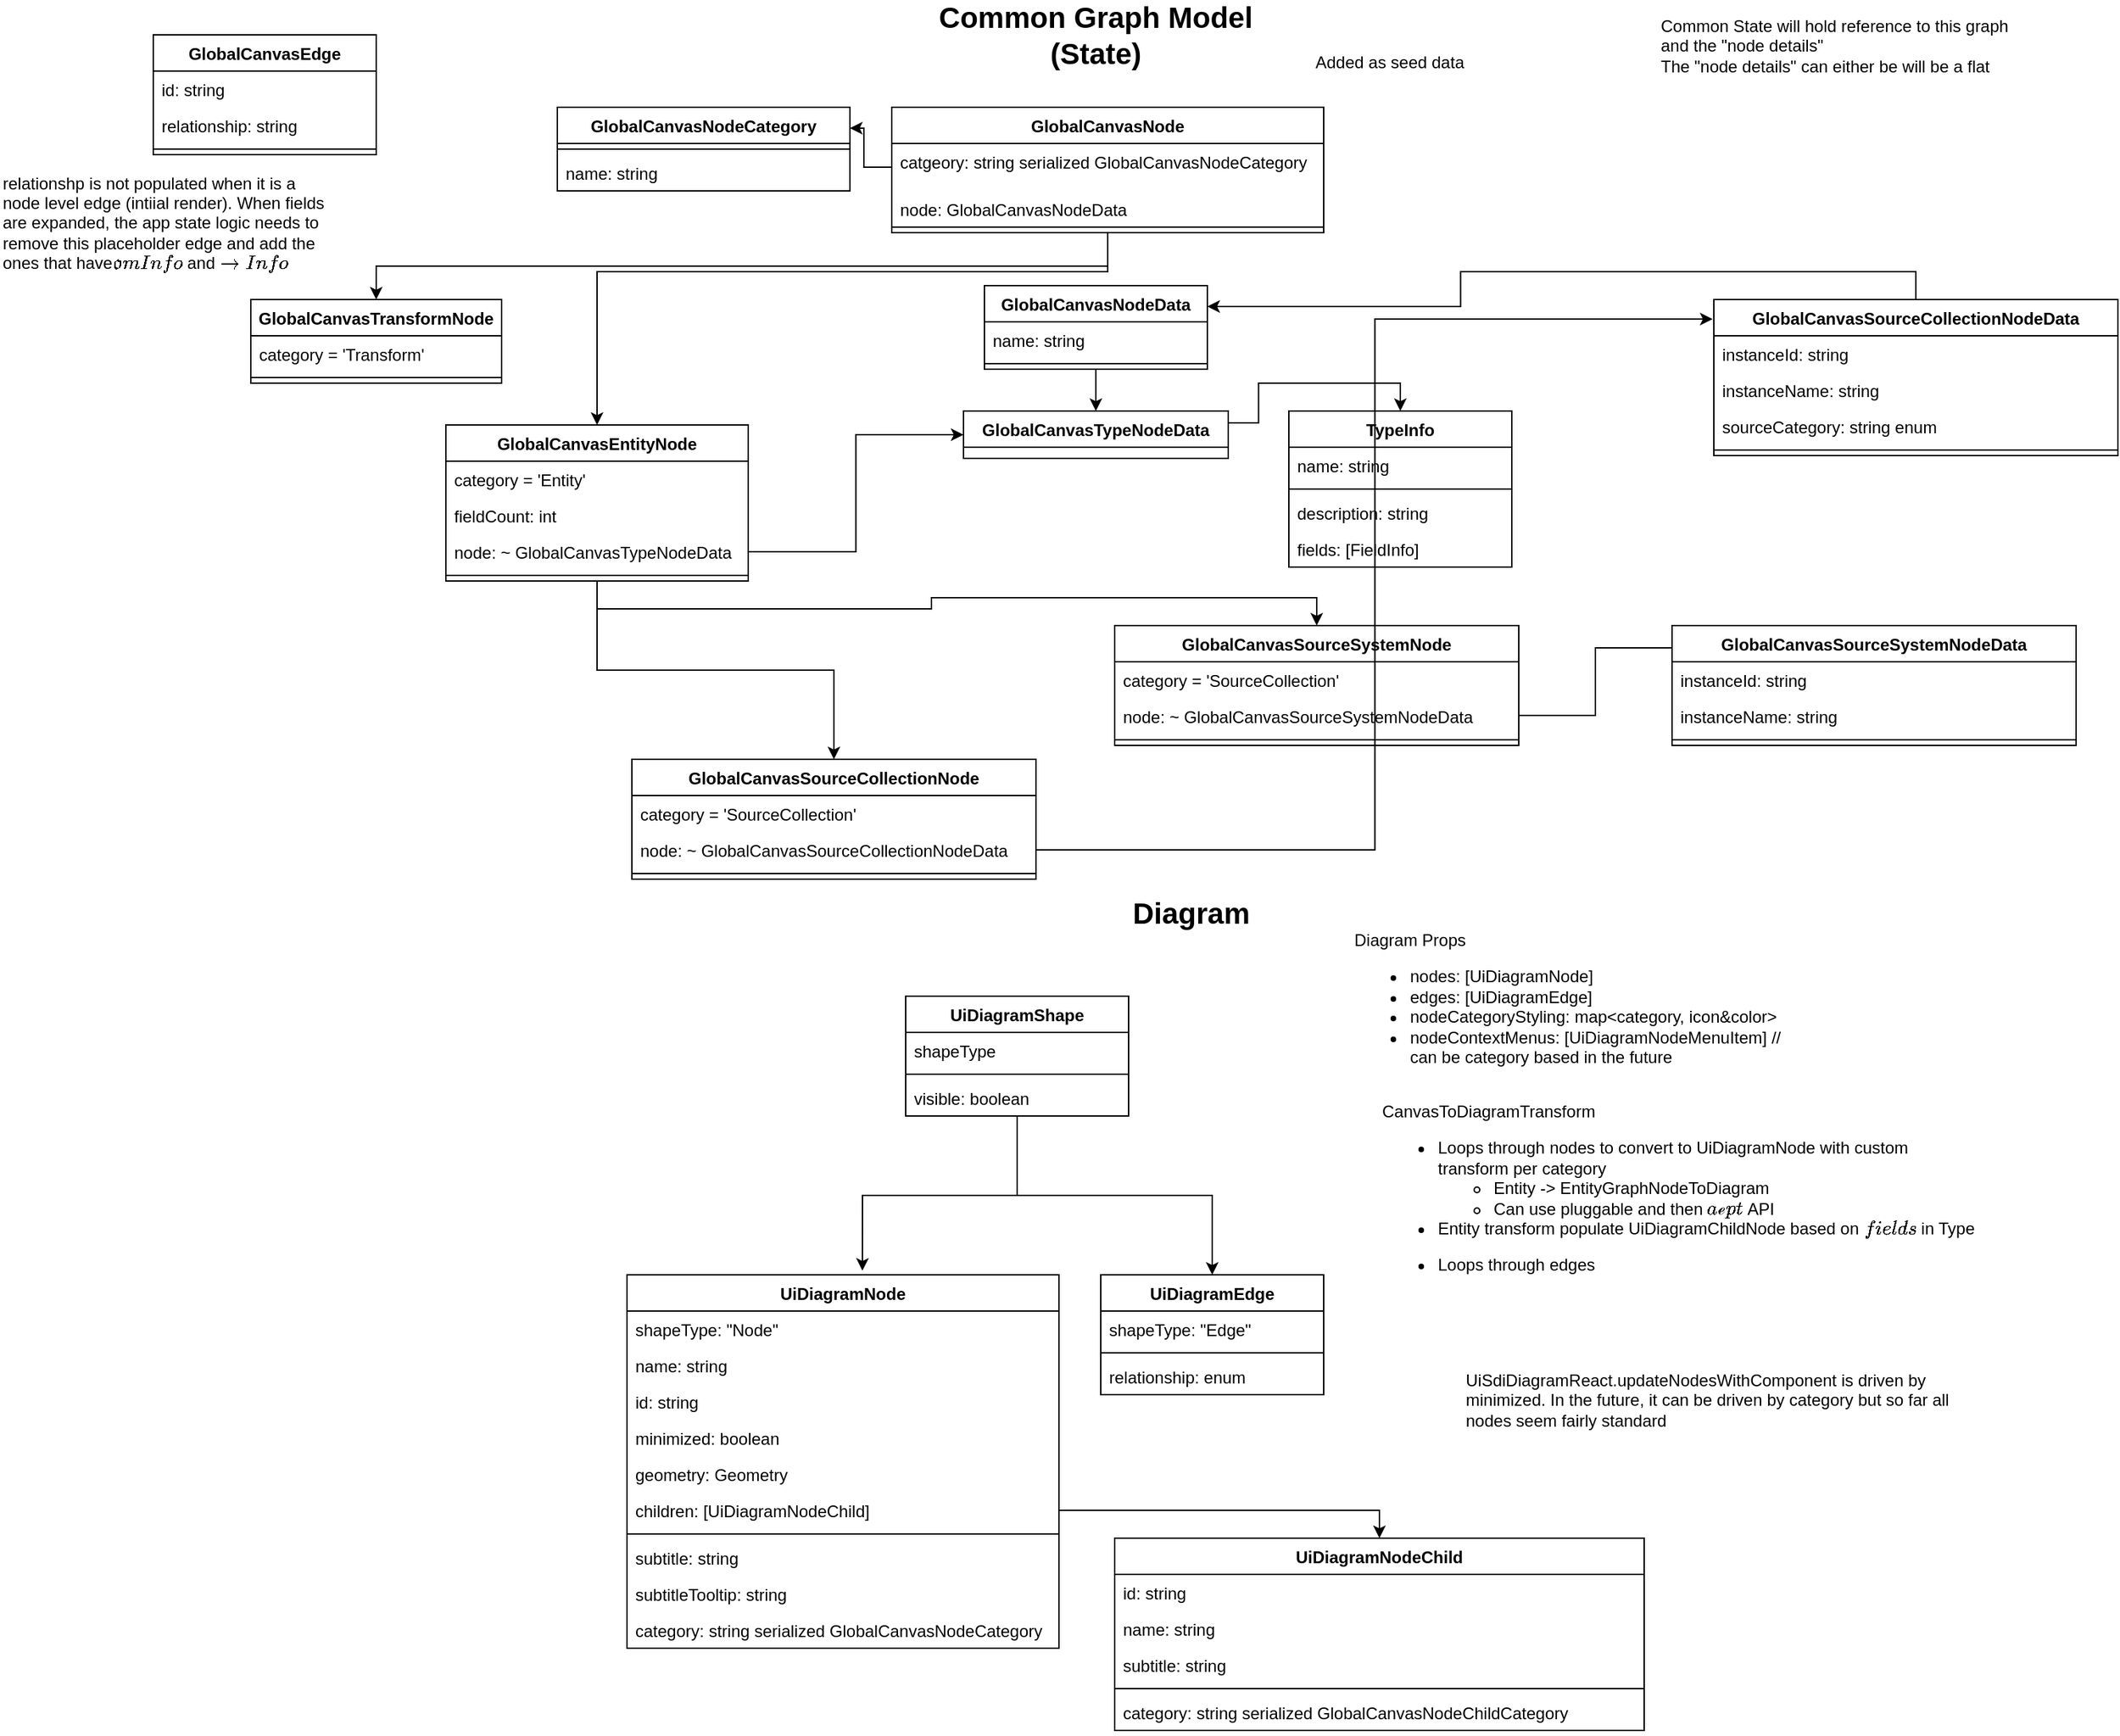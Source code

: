 <mxfile version="14.4.2" type="github">
  <diagram id="eLuVJv_EfQPYATGsu1Y8" name="Page-1">
    <mxGraphModel dx="2036" dy="750" grid="1" gridSize="10" guides="1" tooltips="1" connect="1" arrows="1" fold="1" page="1" pageScale="1" pageWidth="850" pageHeight="1100" math="0" shadow="0">
      <root>
        <mxCell id="0" />
        <mxCell id="1" parent="0" />
        <mxCell id="9seu_ElrW7bkLvOsGuvo-1" value="GlobalCanvasNodeCategory&#xa;" style="swimlane;fontStyle=1;align=center;verticalAlign=top;childLayout=stackLayout;horizontal=1;startSize=26;horizontalStack=0;resizeParent=1;resizeParentMax=0;resizeLast=0;collapsible=1;marginBottom=0;" vertex="1" parent="1">
          <mxGeometry x="-40" y="112" width="210" height="60" as="geometry" />
        </mxCell>
        <mxCell id="9seu_ElrW7bkLvOsGuvo-3" value="" style="line;strokeWidth=1;fillColor=none;align=left;verticalAlign=middle;spacingTop=-1;spacingLeft=3;spacingRight=3;rotatable=0;labelPosition=right;points=[];portConstraint=eastwest;" vertex="1" parent="9seu_ElrW7bkLvOsGuvo-1">
          <mxGeometry y="26" width="210" height="8" as="geometry" />
        </mxCell>
        <mxCell id="9seu_ElrW7bkLvOsGuvo-2" value="name: string" style="text;strokeColor=none;fillColor=none;align=left;verticalAlign=top;spacingLeft=4;spacingRight=4;overflow=hidden;rotatable=0;points=[[0,0.5],[1,0.5]];portConstraint=eastwest;" vertex="1" parent="9seu_ElrW7bkLvOsGuvo-1">
          <mxGeometry y="34" width="210" height="26" as="geometry" />
        </mxCell>
        <mxCell id="9seu_ElrW7bkLvOsGuvo-189" style="edgeStyle=orthogonalEdgeStyle;rounded=0;orthogonalLoop=1;jettySize=auto;html=1;exitX=0.5;exitY=1;exitDx=0;exitDy=0;entryX=0.5;entryY=0;entryDx=0;entryDy=0;fontSize=12;" edge="1" parent="1" source="9seu_ElrW7bkLvOsGuvo-7" target="9seu_ElrW7bkLvOsGuvo-43">
          <mxGeometry relative="1" as="geometry">
            <Array as="points">
              <mxPoint x="355" y="230" />
              <mxPoint x="-11" y="230" />
            </Array>
          </mxGeometry>
        </mxCell>
        <mxCell id="9seu_ElrW7bkLvOsGuvo-191" style="edgeStyle=orthogonalEdgeStyle;rounded=0;orthogonalLoop=1;jettySize=auto;html=1;exitX=0.5;exitY=1;exitDx=0;exitDy=0;entryX=0.5;entryY=0;entryDx=0;entryDy=0;fontSize=12;" edge="1" parent="1" source="9seu_ElrW7bkLvOsGuvo-7" target="9seu_ElrW7bkLvOsGuvo-56">
          <mxGeometry relative="1" as="geometry" />
        </mxCell>
        <mxCell id="9seu_ElrW7bkLvOsGuvo-7" value="GlobalCanvasNode&#xa;" style="swimlane;fontStyle=1;align=center;verticalAlign=top;childLayout=stackLayout;horizontal=1;startSize=26;horizontalStack=0;resizeParent=1;resizeParentMax=0;resizeLast=0;collapsible=1;marginBottom=0;" vertex="1" parent="1">
          <mxGeometry x="200" y="112" width="310" height="90" as="geometry" />
        </mxCell>
        <mxCell id="9seu_ElrW7bkLvOsGuvo-10" value="catgeory: string serialized GlobalCanvasNodeCategory" style="text;strokeColor=none;fillColor=none;align=left;verticalAlign=top;spacingLeft=4;spacingRight=4;overflow=hidden;rotatable=0;points=[[0,0.5],[1,0.5]];portConstraint=eastwest;" vertex="1" parent="9seu_ElrW7bkLvOsGuvo-7">
          <mxGeometry y="26" width="310" height="34" as="geometry" />
        </mxCell>
        <mxCell id="9seu_ElrW7bkLvOsGuvo-8" value="node: GlobalCanvasNodeData" style="text;strokeColor=none;fillColor=none;align=left;verticalAlign=top;spacingLeft=4;spacingRight=4;overflow=hidden;rotatable=0;points=[[0,0.5],[1,0.5]];portConstraint=eastwest;" vertex="1" parent="9seu_ElrW7bkLvOsGuvo-7">
          <mxGeometry y="60" width="310" height="22" as="geometry" />
        </mxCell>
        <mxCell id="9seu_ElrW7bkLvOsGuvo-9" value="" style="line;strokeWidth=1;fillColor=none;align=left;verticalAlign=middle;spacingTop=-1;spacingLeft=3;spacingRight=3;rotatable=0;labelPosition=right;points=[];portConstraint=eastwest;" vertex="1" parent="9seu_ElrW7bkLvOsGuvo-7">
          <mxGeometry y="82" width="310" height="8" as="geometry" />
        </mxCell>
        <mxCell id="9seu_ElrW7bkLvOsGuvo-17" value="TypeInfo" style="swimlane;fontStyle=1;align=center;verticalAlign=top;childLayout=stackLayout;horizontal=1;startSize=26;horizontalStack=0;resizeParent=1;resizeParentMax=0;resizeLast=0;collapsible=1;marginBottom=0;" vertex="1" parent="1">
          <mxGeometry x="485" y="330" width="160" height="112" as="geometry" />
        </mxCell>
        <mxCell id="9seu_ElrW7bkLvOsGuvo-18" value="name: string" style="text;strokeColor=none;fillColor=none;align=left;verticalAlign=top;spacingLeft=4;spacingRight=4;overflow=hidden;rotatable=0;points=[[0,0.5],[1,0.5]];portConstraint=eastwest;" vertex="1" parent="9seu_ElrW7bkLvOsGuvo-17">
          <mxGeometry y="26" width="160" height="26" as="geometry" />
        </mxCell>
        <mxCell id="9seu_ElrW7bkLvOsGuvo-19" value="" style="line;strokeWidth=1;fillColor=none;align=left;verticalAlign=middle;spacingTop=-1;spacingLeft=3;spacingRight=3;rotatable=0;labelPosition=right;points=[];portConstraint=eastwest;" vertex="1" parent="9seu_ElrW7bkLvOsGuvo-17">
          <mxGeometry y="52" width="160" height="8" as="geometry" />
        </mxCell>
        <mxCell id="9seu_ElrW7bkLvOsGuvo-20" value="description: string" style="text;strokeColor=none;fillColor=none;align=left;verticalAlign=top;spacingLeft=4;spacingRight=4;overflow=hidden;rotatable=0;points=[[0,0.5],[1,0.5]];portConstraint=eastwest;" vertex="1" parent="9seu_ElrW7bkLvOsGuvo-17">
          <mxGeometry y="60" width="160" height="26" as="geometry" />
        </mxCell>
        <mxCell id="9seu_ElrW7bkLvOsGuvo-142" value="fields: [FieldInfo]" style="text;strokeColor=none;fillColor=none;align=left;verticalAlign=top;spacingLeft=4;spacingRight=4;overflow=hidden;rotatable=0;points=[[0,0.5],[1,0.5]];portConstraint=eastwest;fontSize=12;" vertex="1" parent="9seu_ElrW7bkLvOsGuvo-17">
          <mxGeometry y="86" width="160" height="26" as="geometry" />
        </mxCell>
        <mxCell id="9seu_ElrW7bkLvOsGuvo-60" style="edgeStyle=orthogonalEdgeStyle;rounded=0;orthogonalLoop=1;jettySize=auto;html=1;exitX=0.5;exitY=1;exitDx=0;exitDy=0;entryX=0.5;entryY=0;entryDx=0;entryDy=0;" edge="1" parent="1" source="9seu_ElrW7bkLvOsGuvo-43" target="9seu_ElrW7bkLvOsGuvo-50">
          <mxGeometry relative="1" as="geometry" />
        </mxCell>
        <mxCell id="9seu_ElrW7bkLvOsGuvo-82" style="edgeStyle=orthogonalEdgeStyle;rounded=0;orthogonalLoop=1;jettySize=auto;html=1;exitX=0.5;exitY=1;exitDx=0;exitDy=0;" edge="1" parent="1" source="9seu_ElrW7bkLvOsGuvo-43" target="9seu_ElrW7bkLvOsGuvo-76">
          <mxGeometry relative="1" as="geometry" />
        </mxCell>
        <mxCell id="9seu_ElrW7bkLvOsGuvo-43" value="GlobalCanvasEntityNode" style="swimlane;fontStyle=1;align=center;verticalAlign=top;childLayout=stackLayout;horizontal=1;startSize=26;horizontalStack=0;resizeParent=1;resizeParentMax=0;resizeLast=0;collapsible=1;marginBottom=0;" vertex="1" parent="1">
          <mxGeometry x="-120" y="340" width="217" height="112" as="geometry" />
        </mxCell>
        <mxCell id="9seu_ElrW7bkLvOsGuvo-44" value="category = &#39;Entity&#39;" style="text;strokeColor=none;fillColor=none;align=left;verticalAlign=top;spacingLeft=4;spacingRight=4;overflow=hidden;rotatable=0;points=[[0,0.5],[1,0.5]];portConstraint=eastwest;" vertex="1" parent="9seu_ElrW7bkLvOsGuvo-43">
          <mxGeometry y="26" width="217" height="26" as="geometry" />
        </mxCell>
        <mxCell id="9seu_ElrW7bkLvOsGuvo-174" value="fieldCount: int" style="text;strokeColor=none;fillColor=none;align=left;verticalAlign=top;spacingLeft=4;spacingRight=4;overflow=hidden;rotatable=0;points=[[0,0.5],[1,0.5]];portConstraint=eastwest;fontSize=12;" vertex="1" parent="9seu_ElrW7bkLvOsGuvo-43">
          <mxGeometry y="52" width="217" height="26" as="geometry" />
        </mxCell>
        <mxCell id="9seu_ElrW7bkLvOsGuvo-169" value="node: ~ GlobalCanvasTypeNodeData" style="text;strokeColor=none;fillColor=none;align=left;verticalAlign=top;spacingLeft=4;spacingRight=4;overflow=hidden;rotatable=0;points=[[0,0.5],[1,0.5]];portConstraint=eastwest;fontSize=12;" vertex="1" parent="9seu_ElrW7bkLvOsGuvo-43">
          <mxGeometry y="78" width="217" height="26" as="geometry" />
        </mxCell>
        <mxCell id="9seu_ElrW7bkLvOsGuvo-45" value="" style="line;strokeWidth=1;fillColor=none;align=left;verticalAlign=middle;spacingTop=-1;spacingLeft=3;spacingRight=3;rotatable=0;labelPosition=right;points=[];portConstraint=eastwest;" vertex="1" parent="9seu_ElrW7bkLvOsGuvo-43">
          <mxGeometry y="104" width="217" height="8" as="geometry" />
        </mxCell>
        <mxCell id="9seu_ElrW7bkLvOsGuvo-50" value="GlobalCanvasSourceCollectionNode" style="swimlane;fontStyle=1;align=center;verticalAlign=top;childLayout=stackLayout;horizontal=1;startSize=26;horizontalStack=0;resizeParent=1;resizeParentMax=0;resizeLast=0;collapsible=1;marginBottom=0;" vertex="1" parent="1">
          <mxGeometry x="13.5" y="580" width="290" height="86" as="geometry" />
        </mxCell>
        <mxCell id="9seu_ElrW7bkLvOsGuvo-51" value="category = &#39;SourceCollection&#39;" style="text;strokeColor=none;fillColor=none;align=left;verticalAlign=top;spacingLeft=4;spacingRight=4;overflow=hidden;rotatable=0;points=[[0,0.5],[1,0.5]];portConstraint=eastwest;" vertex="1" parent="9seu_ElrW7bkLvOsGuvo-50">
          <mxGeometry y="26" width="290" height="26" as="geometry" />
        </mxCell>
        <mxCell id="9seu_ElrW7bkLvOsGuvo-178" value="node: ~ GlobalCanvasSourceCollectionNodeData" style="text;strokeColor=none;fillColor=none;align=left;verticalAlign=top;spacingLeft=4;spacingRight=4;overflow=hidden;rotatable=0;points=[[0,0.5],[1,0.5]];portConstraint=eastwest;fontSize=12;" vertex="1" parent="9seu_ElrW7bkLvOsGuvo-50">
          <mxGeometry y="52" width="290" height="26" as="geometry" />
        </mxCell>
        <mxCell id="9seu_ElrW7bkLvOsGuvo-52" value="" style="line;strokeWidth=1;fillColor=none;align=left;verticalAlign=middle;spacingTop=-1;spacingLeft=3;spacingRight=3;rotatable=0;labelPosition=right;points=[];portConstraint=eastwest;" vertex="1" parent="9seu_ElrW7bkLvOsGuvo-50">
          <mxGeometry y="78" width="290" height="8" as="geometry" />
        </mxCell>
        <mxCell id="9seu_ElrW7bkLvOsGuvo-56" value="GlobalCanvasTransformNode" style="swimlane;fontStyle=1;align=center;verticalAlign=top;childLayout=stackLayout;horizontal=1;startSize=26;horizontalStack=0;resizeParent=1;resizeParentMax=0;resizeLast=0;collapsible=1;marginBottom=0;" vertex="1" parent="1">
          <mxGeometry x="-260" y="250" width="180" height="60" as="geometry" />
        </mxCell>
        <mxCell id="9seu_ElrW7bkLvOsGuvo-57" value="category = &#39;Transform&#39;" style="text;strokeColor=none;fillColor=none;align=left;verticalAlign=top;spacingLeft=4;spacingRight=4;overflow=hidden;rotatable=0;points=[[0,0.5],[1,0.5]];portConstraint=eastwest;" vertex="1" parent="9seu_ElrW7bkLvOsGuvo-56">
          <mxGeometry y="26" width="180" height="26" as="geometry" />
        </mxCell>
        <mxCell id="9seu_ElrW7bkLvOsGuvo-58" value="" style="line;strokeWidth=1;fillColor=none;align=left;verticalAlign=middle;spacingTop=-1;spacingLeft=3;spacingRight=3;rotatable=0;labelPosition=right;points=[];portConstraint=eastwest;" vertex="1" parent="9seu_ElrW7bkLvOsGuvo-56">
          <mxGeometry y="52" width="180" height="8" as="geometry" />
        </mxCell>
        <mxCell id="9seu_ElrW7bkLvOsGuvo-187" style="edgeStyle=orthogonalEdgeStyle;rounded=0;orthogonalLoop=1;jettySize=auto;html=1;exitX=1;exitY=0.75;exitDx=0;exitDy=0;entryX=0.034;entryY=0.186;entryDx=0;entryDy=0;entryPerimeter=0;fontSize=12;" edge="1" parent="1" source="9seu_ElrW7bkLvOsGuvo-76" target="9seu_ElrW7bkLvOsGuvo-180">
          <mxGeometry relative="1" as="geometry" />
        </mxCell>
        <mxCell id="9seu_ElrW7bkLvOsGuvo-76" value="GlobalCanvasSourceSystemNode" style="swimlane;fontStyle=1;align=center;verticalAlign=top;childLayout=stackLayout;horizontal=1;startSize=26;horizontalStack=0;resizeParent=1;resizeParentMax=0;resizeLast=0;collapsible=1;marginBottom=0;" vertex="1" parent="1">
          <mxGeometry x="360" y="484" width="290" height="86" as="geometry" />
        </mxCell>
        <mxCell id="9seu_ElrW7bkLvOsGuvo-77" value="category = &#39;SourceCollection&#39;" style="text;strokeColor=none;fillColor=none;align=left;verticalAlign=top;spacingLeft=4;spacingRight=4;overflow=hidden;rotatable=0;points=[[0,0.5],[1,0.5]];portConstraint=eastwest;" vertex="1" parent="9seu_ElrW7bkLvOsGuvo-76">
          <mxGeometry y="26" width="290" height="26" as="geometry" />
        </mxCell>
        <mxCell id="9seu_ElrW7bkLvOsGuvo-185" value="node: ~ GlobalCanvasSourceSystemNodeData" style="text;strokeColor=none;fillColor=none;align=left;verticalAlign=top;spacingLeft=4;spacingRight=4;overflow=hidden;rotatable=0;points=[[0,0.5],[1,0.5]];portConstraint=eastwest;fontSize=12;" vertex="1" parent="9seu_ElrW7bkLvOsGuvo-76">
          <mxGeometry y="52" width="290" height="26" as="geometry" />
        </mxCell>
        <mxCell id="9seu_ElrW7bkLvOsGuvo-78" value="" style="line;strokeWidth=1;fillColor=none;align=left;verticalAlign=middle;spacingTop=-1;spacingLeft=3;spacingRight=3;rotatable=0;labelPosition=right;points=[];portConstraint=eastwest;" vertex="1" parent="9seu_ElrW7bkLvOsGuvo-76">
          <mxGeometry y="78" width="290" height="8" as="geometry" />
        </mxCell>
        <mxCell id="9seu_ElrW7bkLvOsGuvo-83" value="Added as seed data" style="text;html=1;strokeColor=none;fillColor=none;align=center;verticalAlign=middle;whiteSpace=wrap;rounded=0;" vertex="1" parent="1">
          <mxGeometry x="485" y="70" width="145" height="20" as="geometry" />
        </mxCell>
        <mxCell id="9seu_ElrW7bkLvOsGuvo-85" value="UiDiagramNode" style="swimlane;fontStyle=1;align=center;verticalAlign=top;childLayout=stackLayout;horizontal=1;startSize=26;horizontalStack=0;resizeParent=1;resizeParentMax=0;resizeLast=0;collapsible=1;marginBottom=0;" vertex="1" parent="1">
          <mxGeometry x="10" y="950" width="310" height="268" as="geometry" />
        </mxCell>
        <mxCell id="9seu_ElrW7bkLvOsGuvo-106" value="shapeType: &quot;Node&quot;" style="text;strokeColor=none;fillColor=none;align=left;verticalAlign=top;spacingLeft=4;spacingRight=4;overflow=hidden;rotatable=0;points=[[0,0.5],[1,0.5]];portConstraint=eastwest;fontSize=12;" vertex="1" parent="9seu_ElrW7bkLvOsGuvo-85">
          <mxGeometry y="26" width="310" height="26" as="geometry" />
        </mxCell>
        <mxCell id="9seu_ElrW7bkLvOsGuvo-86" value="name: string" style="text;strokeColor=none;fillColor=none;align=left;verticalAlign=top;spacingLeft=4;spacingRight=4;overflow=hidden;rotatable=0;points=[[0,0.5],[1,0.5]];portConstraint=eastwest;" vertex="1" parent="9seu_ElrW7bkLvOsGuvo-85">
          <mxGeometry y="52" width="310" height="26" as="geometry" />
        </mxCell>
        <mxCell id="9seu_ElrW7bkLvOsGuvo-90" value="id: string" style="text;strokeColor=none;fillColor=none;align=left;verticalAlign=top;spacingLeft=4;spacingRight=4;overflow=hidden;rotatable=0;points=[[0,0.5],[1,0.5]];portConstraint=eastwest;" vertex="1" parent="9seu_ElrW7bkLvOsGuvo-85">
          <mxGeometry y="78" width="310" height="26" as="geometry" />
        </mxCell>
        <mxCell id="9seu_ElrW7bkLvOsGuvo-121" value="minimized: boolean" style="text;strokeColor=none;fillColor=none;align=left;verticalAlign=top;spacingLeft=4;spacingRight=4;overflow=hidden;rotatable=0;points=[[0,0.5],[1,0.5]];portConstraint=eastwest;fontSize=12;" vertex="1" parent="9seu_ElrW7bkLvOsGuvo-85">
          <mxGeometry y="104" width="310" height="26" as="geometry" />
        </mxCell>
        <mxCell id="9seu_ElrW7bkLvOsGuvo-123" value="geometry: Geometry" style="text;strokeColor=none;fillColor=none;align=left;verticalAlign=top;spacingLeft=4;spacingRight=4;overflow=hidden;rotatable=0;points=[[0,0.5],[1,0.5]];portConstraint=eastwest;fontSize=12;" vertex="1" parent="9seu_ElrW7bkLvOsGuvo-85">
          <mxGeometry y="130" width="310" height="26" as="geometry" />
        </mxCell>
        <mxCell id="9seu_ElrW7bkLvOsGuvo-124" value="children: [UiDiagramNodeChild] " style="text;strokeColor=none;fillColor=none;align=left;verticalAlign=top;spacingLeft=4;spacingRight=4;overflow=hidden;rotatable=0;points=[[0,0.5],[1,0.5]];portConstraint=eastwest;fontSize=12;" vertex="1" parent="9seu_ElrW7bkLvOsGuvo-85">
          <mxGeometry y="156" width="310" height="26" as="geometry" />
        </mxCell>
        <mxCell id="9seu_ElrW7bkLvOsGuvo-87" value="" style="line;strokeWidth=1;fillColor=none;align=left;verticalAlign=middle;spacingTop=-1;spacingLeft=3;spacingRight=3;rotatable=0;labelPosition=right;points=[];portConstraint=eastwest;" vertex="1" parent="9seu_ElrW7bkLvOsGuvo-85">
          <mxGeometry y="182" width="310" height="8" as="geometry" />
        </mxCell>
        <mxCell id="9seu_ElrW7bkLvOsGuvo-88" value="subtitle: string" style="text;strokeColor=none;fillColor=none;align=left;verticalAlign=top;spacingLeft=4;spacingRight=4;overflow=hidden;rotatable=0;points=[[0,0.5],[1,0.5]];portConstraint=eastwest;" vertex="1" parent="9seu_ElrW7bkLvOsGuvo-85">
          <mxGeometry y="190" width="310" height="26" as="geometry" />
        </mxCell>
        <mxCell id="9seu_ElrW7bkLvOsGuvo-89" value="subtitleTooltip: string" style="text;strokeColor=none;fillColor=none;align=left;verticalAlign=top;spacingLeft=4;spacingRight=4;overflow=hidden;rotatable=0;points=[[0,0.5],[1,0.5]];portConstraint=eastwest;" vertex="1" parent="9seu_ElrW7bkLvOsGuvo-85">
          <mxGeometry y="216" width="310" height="26" as="geometry" />
        </mxCell>
        <mxCell id="9seu_ElrW7bkLvOsGuvo-91" value="category: string serialized GlobalCanvasNodeCategory" style="text;strokeColor=none;fillColor=none;align=left;verticalAlign=top;spacingLeft=4;spacingRight=4;overflow=hidden;rotatable=0;points=[[0,0.5],[1,0.5]];portConstraint=eastwest;" vertex="1" parent="9seu_ElrW7bkLvOsGuvo-85">
          <mxGeometry y="242" width="310" height="26" as="geometry" />
        </mxCell>
        <mxCell id="9seu_ElrW7bkLvOsGuvo-92" value="Diagram" style="text;html=1;strokeColor=none;fillColor=none;align=center;verticalAlign=middle;whiteSpace=wrap;rounded=0;fontStyle=1;fontSize=21;" vertex="1" parent="1">
          <mxGeometry x="310" y="680" width="210" height="20" as="geometry" />
        </mxCell>
        <mxCell id="9seu_ElrW7bkLvOsGuvo-97" value="UiDiagramEdge" style="swimlane;fontStyle=1;align=center;verticalAlign=top;childLayout=stackLayout;horizontal=1;startSize=26;horizontalStack=0;resizeParent=1;resizeParentMax=0;resizeLast=0;collapsible=1;marginBottom=0;fontSize=12;" vertex="1" parent="1">
          <mxGeometry x="350" y="950" width="160" height="86" as="geometry" />
        </mxCell>
        <mxCell id="9seu_ElrW7bkLvOsGuvo-105" value="shapeType: &quot;Edge&quot;" style="text;strokeColor=none;fillColor=none;align=left;verticalAlign=top;spacingLeft=4;spacingRight=4;overflow=hidden;rotatable=0;points=[[0,0.5],[1,0.5]];portConstraint=eastwest;fontSize=12;" vertex="1" parent="9seu_ElrW7bkLvOsGuvo-97">
          <mxGeometry y="26" width="160" height="26" as="geometry" />
        </mxCell>
        <mxCell id="9seu_ElrW7bkLvOsGuvo-99" value="" style="line;strokeWidth=1;fillColor=none;align=left;verticalAlign=middle;spacingTop=-1;spacingLeft=3;spacingRight=3;rotatable=0;labelPosition=right;points=[];portConstraint=eastwest;" vertex="1" parent="9seu_ElrW7bkLvOsGuvo-97">
          <mxGeometry y="52" width="160" height="8" as="geometry" />
        </mxCell>
        <mxCell id="9seu_ElrW7bkLvOsGuvo-100" value="relationship: enum" style="text;strokeColor=none;fillColor=none;align=left;verticalAlign=top;spacingLeft=4;spacingRight=4;overflow=hidden;rotatable=0;points=[[0,0.5],[1,0.5]];portConstraint=eastwest;" vertex="1" parent="9seu_ElrW7bkLvOsGuvo-97">
          <mxGeometry y="60" width="160" height="26" as="geometry" />
        </mxCell>
        <mxCell id="9seu_ElrW7bkLvOsGuvo-107" style="edgeStyle=orthogonalEdgeStyle;rounded=0;orthogonalLoop=1;jettySize=auto;html=1;entryX=0.545;entryY=-0.011;entryDx=0;entryDy=0;entryPerimeter=0;fontSize=12;" edge="1" parent="1" source="9seu_ElrW7bkLvOsGuvo-101" target="9seu_ElrW7bkLvOsGuvo-85">
          <mxGeometry relative="1" as="geometry" />
        </mxCell>
        <mxCell id="9seu_ElrW7bkLvOsGuvo-108" style="edgeStyle=orthogonalEdgeStyle;rounded=0;orthogonalLoop=1;jettySize=auto;html=1;exitX=0.5;exitY=1;exitDx=0;exitDy=0;entryX=0.5;entryY=0;entryDx=0;entryDy=0;fontSize=12;" edge="1" parent="1" source="9seu_ElrW7bkLvOsGuvo-101" target="9seu_ElrW7bkLvOsGuvo-97">
          <mxGeometry relative="1" as="geometry" />
        </mxCell>
        <mxCell id="9seu_ElrW7bkLvOsGuvo-101" value="UiDiagramShape" style="swimlane;fontStyle=1;align=center;verticalAlign=top;childLayout=stackLayout;horizontal=1;startSize=26;horizontalStack=0;resizeParent=1;resizeParentMax=0;resizeLast=0;collapsible=1;marginBottom=0;fontSize=12;" vertex="1" parent="1">
          <mxGeometry x="210" y="750" width="160" height="86" as="geometry" />
        </mxCell>
        <mxCell id="9seu_ElrW7bkLvOsGuvo-102" value="shapeType" style="text;strokeColor=none;fillColor=none;align=left;verticalAlign=top;spacingLeft=4;spacingRight=4;overflow=hidden;rotatable=0;points=[[0,0.5],[1,0.5]];portConstraint=eastwest;" vertex="1" parent="9seu_ElrW7bkLvOsGuvo-101">
          <mxGeometry y="26" width="160" height="26" as="geometry" />
        </mxCell>
        <mxCell id="9seu_ElrW7bkLvOsGuvo-103" value="" style="line;strokeWidth=1;fillColor=none;align=left;verticalAlign=middle;spacingTop=-1;spacingLeft=3;spacingRight=3;rotatable=0;labelPosition=right;points=[];portConstraint=eastwest;" vertex="1" parent="9seu_ElrW7bkLvOsGuvo-101">
          <mxGeometry y="52" width="160" height="8" as="geometry" />
        </mxCell>
        <mxCell id="9seu_ElrW7bkLvOsGuvo-104" value="visible: boolean" style="text;strokeColor=none;fillColor=none;align=left;verticalAlign=top;spacingLeft=4;spacingRight=4;overflow=hidden;rotatable=0;points=[[0,0.5],[1,0.5]];portConstraint=eastwest;" vertex="1" parent="9seu_ElrW7bkLvOsGuvo-101">
          <mxGeometry y="60" width="160" height="26" as="geometry" />
        </mxCell>
        <mxCell id="9seu_ElrW7bkLvOsGuvo-113" value="&lt;div&gt;Diagram Props&lt;br&gt;&lt;/div&gt;&lt;ul&gt;&lt;li&gt;nodes: [UiDiagramNode]&lt;/li&gt;&lt;li&gt;edges: [UiDiagramEdge]&lt;/li&gt;&lt;li&gt;nodeCategoryStyling: map&amp;lt;category, icon&amp;amp;color&amp;gt;&lt;/li&gt;&lt;li&gt;nodeContextMenus: [UiDiagramNodeMenuItem] // can be category based in the future&lt;br&gt;&lt;/li&gt;&lt;/ul&gt;" style="text;html=1;strokeColor=none;fillColor=none;align=left;verticalAlign=top;whiteSpace=wrap;rounded=0;fontSize=12;" vertex="1" parent="1">
          <mxGeometry x="530" y="696" width="310" height="110" as="geometry" />
        </mxCell>
        <mxCell id="9seu_ElrW7bkLvOsGuvo-118" value="&lt;div&gt;CanvasToDiagramTransform&lt;/div&gt;&lt;div&gt;&lt;ul&gt;&lt;li&gt;Loops through nodes to convert to UiDiagramNode with custom transform per category&lt;/li&gt;&lt;ul&gt;&lt;li&gt;Entity -&amp;gt; EntityGraphNodeToDiagram&lt;/li&gt;&lt;li&gt;Can use pluggable and then `accept` API&lt;/li&gt;&lt;/ul&gt;&lt;li&gt;Entity transform populate UiDiagramChildNode based on `fields` in Type&lt;br&gt;&lt;/li&gt;&lt;/ul&gt;&lt;ul&gt;&lt;li&gt;Loops through edges &lt;br&gt;&lt;/li&gt;&lt;/ul&gt;&lt;/div&gt;" style="text;html=1;strokeColor=none;fillColor=none;align=left;verticalAlign=top;whiteSpace=wrap;rounded=0;fontSize=12;" vertex="1" parent="1">
          <mxGeometry x="550" y="819" width="430" height="174" as="geometry" />
        </mxCell>
        <mxCell id="9seu_ElrW7bkLvOsGuvo-122" value="&lt;div align=&quot;left&quot;&gt;UiSdiDiagramReact.updateNodesWithComponent is driven by minimized. In the future, it can be driven by category but so far all nodes seem fairly standard &lt;/div&gt;" style="text;html=1;strokeColor=none;fillColor=none;align=left;verticalAlign=middle;whiteSpace=wrap;rounded=0;fontSize=12;" vertex="1" parent="1">
          <mxGeometry x="610" y="1020" width="380" height="40" as="geometry" />
        </mxCell>
        <mxCell id="9seu_ElrW7bkLvOsGuvo-134" value="UiDiagramNodeChild" style="swimlane;fontStyle=1;align=center;verticalAlign=top;childLayout=stackLayout;horizontal=1;startSize=26;horizontalStack=0;resizeParent=1;resizeParentMax=0;resizeLast=0;collapsible=1;marginBottom=0;fontSize=12;" vertex="1" parent="1">
          <mxGeometry x="360" y="1139" width="380" height="138" as="geometry" />
        </mxCell>
        <mxCell id="9seu_ElrW7bkLvOsGuvo-135" value="id: string" style="text;strokeColor=none;fillColor=none;align=left;verticalAlign=top;spacingLeft=4;spacingRight=4;overflow=hidden;rotatable=0;points=[[0,0.5],[1,0.5]];portConstraint=eastwest;" vertex="1" parent="9seu_ElrW7bkLvOsGuvo-134">
          <mxGeometry y="26" width="380" height="26" as="geometry" />
        </mxCell>
        <mxCell id="9seu_ElrW7bkLvOsGuvo-138" value="name: string" style="text;strokeColor=none;fillColor=none;align=left;verticalAlign=top;spacingLeft=4;spacingRight=4;overflow=hidden;rotatable=0;points=[[0,0.5],[1,0.5]];portConstraint=eastwest;fontSize=12;" vertex="1" parent="9seu_ElrW7bkLvOsGuvo-134">
          <mxGeometry y="52" width="380" height="26" as="geometry" />
        </mxCell>
        <mxCell id="9seu_ElrW7bkLvOsGuvo-139" value="subtitle: string" style="text;strokeColor=none;fillColor=none;align=left;verticalAlign=top;spacingLeft=4;spacingRight=4;overflow=hidden;rotatable=0;points=[[0,0.5],[1,0.5]];portConstraint=eastwest;fontSize=12;" vertex="1" parent="9seu_ElrW7bkLvOsGuvo-134">
          <mxGeometry y="78" width="380" height="26" as="geometry" />
        </mxCell>
        <mxCell id="9seu_ElrW7bkLvOsGuvo-136" value="" style="line;strokeWidth=1;fillColor=none;align=left;verticalAlign=middle;spacingTop=-1;spacingLeft=3;spacingRight=3;rotatable=0;labelPosition=right;points=[];portConstraint=eastwest;" vertex="1" parent="9seu_ElrW7bkLvOsGuvo-134">
          <mxGeometry y="104" width="380" height="8" as="geometry" />
        </mxCell>
        <mxCell id="9seu_ElrW7bkLvOsGuvo-137" value="category: string serialized GlobalCanvasNodeChildCategory" style="text;strokeColor=none;fillColor=none;align=left;verticalAlign=top;spacingLeft=4;spacingRight=4;overflow=hidden;rotatable=0;points=[[0,0.5],[1,0.5]];portConstraint=eastwest;" vertex="1" parent="9seu_ElrW7bkLvOsGuvo-134">
          <mxGeometry y="112" width="380" height="26" as="geometry" />
        </mxCell>
        <mxCell id="9seu_ElrW7bkLvOsGuvo-141" style="edgeStyle=orthogonalEdgeStyle;rounded=0;orthogonalLoop=1;jettySize=auto;html=1;exitX=1;exitY=0.5;exitDx=0;exitDy=0;entryX=0.5;entryY=0;entryDx=0;entryDy=0;fontSize=12;" edge="1" parent="1" source="9seu_ElrW7bkLvOsGuvo-124" target="9seu_ElrW7bkLvOsGuvo-134">
          <mxGeometry relative="1" as="geometry" />
        </mxCell>
        <mxCell id="9seu_ElrW7bkLvOsGuvo-144" value="GlobalCanvasEdge" style="swimlane;fontStyle=1;align=center;verticalAlign=top;childLayout=stackLayout;horizontal=1;startSize=26;horizontalStack=0;resizeParent=1;resizeParentMax=0;resizeLast=0;collapsible=1;marginBottom=0;fontSize=12;" vertex="1" parent="1">
          <mxGeometry x="-330" y="60" width="160" height="86" as="geometry" />
        </mxCell>
        <mxCell id="9seu_ElrW7bkLvOsGuvo-145" value="id: string" style="text;strokeColor=none;fillColor=none;align=left;verticalAlign=top;spacingLeft=4;spacingRight=4;overflow=hidden;rotatable=0;points=[[0,0.5],[1,0.5]];portConstraint=eastwest;" vertex="1" parent="9seu_ElrW7bkLvOsGuvo-144">
          <mxGeometry y="26" width="160" height="26" as="geometry" />
        </mxCell>
        <mxCell id="9seu_ElrW7bkLvOsGuvo-149" value="relationship: string" style="text;strokeColor=none;fillColor=none;align=left;verticalAlign=top;spacingLeft=4;spacingRight=4;overflow=hidden;rotatable=0;points=[[0,0.5],[1,0.5]];portConstraint=eastwest;fontSize=12;" vertex="1" parent="9seu_ElrW7bkLvOsGuvo-144">
          <mxGeometry y="52" width="160" height="26" as="geometry" />
        </mxCell>
        <mxCell id="9seu_ElrW7bkLvOsGuvo-146" value="" style="line;strokeWidth=1;fillColor=none;align=left;verticalAlign=middle;spacingTop=-1;spacingLeft=3;spacingRight=3;rotatable=0;labelPosition=right;points=[];portConstraint=eastwest;" vertex="1" parent="9seu_ElrW7bkLvOsGuvo-144">
          <mxGeometry y="78" width="160" height="8" as="geometry" />
        </mxCell>
        <mxCell id="9seu_ElrW7bkLvOsGuvo-150" value="relationshp is not populated when it is a node level edge (intiial render). When fields are expanded, the app state logic needs to remove this placeholder edge and add the ones that have`fromInfo` and `toInfo`" style="text;html=1;strokeColor=none;fillColor=none;align=left;verticalAlign=middle;whiteSpace=wrap;rounded=0;fontSize=12;" vertex="1" parent="1">
          <mxGeometry x="-440" y="140" width="240" height="110" as="geometry" />
        </mxCell>
        <mxCell id="9seu_ElrW7bkLvOsGuvo-151" value="Common Graph Model (State)" style="text;html=1;strokeColor=none;fillColor=none;align=center;verticalAlign=middle;whiteSpace=wrap;rounded=0;fontSize=21;fontStyle=1" vertex="1" parent="1">
          <mxGeometry x="223" y="50" width="247" height="20" as="geometry" />
        </mxCell>
        <mxCell id="9seu_ElrW7bkLvOsGuvo-154" value="&lt;div&gt;Common State will hold reference to this graph and the &quot;node details&quot; &lt;br&gt;&lt;/div&gt;&lt;div&gt;The &quot;node details&quot; can either be will be a flat &lt;br&gt;&lt;/div&gt;" style="text;html=1;strokeColor=none;fillColor=none;align=left;verticalAlign=top;whiteSpace=wrap;rounded=0;fontSize=12;" vertex="1" parent="1">
          <mxGeometry x="750" y="40" width="260" height="60" as="geometry" />
        </mxCell>
        <mxCell id="9seu_ElrW7bkLvOsGuvo-167" style="edgeStyle=orthogonalEdgeStyle;rounded=0;orthogonalLoop=1;jettySize=auto;html=1;entryX=0.5;entryY=0;entryDx=0;entryDy=0;fontSize=12;" edge="1" parent="1" source="9seu_ElrW7bkLvOsGuvo-157" target="9seu_ElrW7bkLvOsGuvo-162">
          <mxGeometry relative="1" as="geometry" />
        </mxCell>
        <mxCell id="9seu_ElrW7bkLvOsGuvo-157" value="GlobalCanvasNodeData" style="swimlane;fontStyle=1;align=center;verticalAlign=top;childLayout=stackLayout;horizontal=1;startSize=26;horizontalStack=0;resizeParent=1;resizeParentMax=0;resizeLast=0;collapsible=1;marginBottom=0;fontSize=12;" vertex="1" parent="1">
          <mxGeometry x="266.5" y="240" width="160" height="60" as="geometry" />
        </mxCell>
        <mxCell id="9seu_ElrW7bkLvOsGuvo-158" value="name: string" style="text;strokeColor=none;fillColor=none;align=left;verticalAlign=top;spacingLeft=4;spacingRight=4;overflow=hidden;rotatable=0;points=[[0,0.5],[1,0.5]];portConstraint=eastwest;" vertex="1" parent="9seu_ElrW7bkLvOsGuvo-157">
          <mxGeometry y="26" width="160" height="26" as="geometry" />
        </mxCell>
        <mxCell id="9seu_ElrW7bkLvOsGuvo-159" value="" style="line;strokeWidth=1;fillColor=none;align=left;verticalAlign=middle;spacingTop=-1;spacingLeft=3;spacingRight=3;rotatable=0;labelPosition=right;points=[];portConstraint=eastwest;" vertex="1" parent="9seu_ElrW7bkLvOsGuvo-157">
          <mxGeometry y="52" width="160" height="8" as="geometry" />
        </mxCell>
        <mxCell id="9seu_ElrW7bkLvOsGuvo-193" style="edgeStyle=orthogonalEdgeStyle;rounded=0;orthogonalLoop=1;jettySize=auto;html=1;exitX=1;exitY=0.25;exitDx=0;exitDy=0;entryX=0.5;entryY=0;entryDx=0;entryDy=0;fontSize=12;" edge="1" parent="1" source="9seu_ElrW7bkLvOsGuvo-162" target="9seu_ElrW7bkLvOsGuvo-17">
          <mxGeometry relative="1" as="geometry" />
        </mxCell>
        <mxCell id="9seu_ElrW7bkLvOsGuvo-162" value="GlobalCanvasTypeNodeData" style="swimlane;fontStyle=1;align=center;verticalAlign=top;childLayout=stackLayout;horizontal=1;startSize=26;horizontalStack=0;resizeParent=1;resizeParentMax=0;resizeLast=0;collapsible=1;marginBottom=0;fontSize=12;" vertex="1" parent="1">
          <mxGeometry x="251.5" y="330" width="190" height="34" as="geometry" />
        </mxCell>
        <mxCell id="9seu_ElrW7bkLvOsGuvo-177" style="edgeStyle=orthogonalEdgeStyle;rounded=0;orthogonalLoop=1;jettySize=auto;html=1;exitX=0.5;exitY=0;exitDx=0;exitDy=0;entryX=1;entryY=0.25;entryDx=0;entryDy=0;fontSize=12;" edge="1" parent="1" source="9seu_ElrW7bkLvOsGuvo-170" target="9seu_ElrW7bkLvOsGuvo-157">
          <mxGeometry relative="1" as="geometry" />
        </mxCell>
        <mxCell id="9seu_ElrW7bkLvOsGuvo-170" value="GlobalCanvasSourceCollectionNodeData" style="swimlane;fontStyle=1;align=center;verticalAlign=top;childLayout=stackLayout;horizontal=1;startSize=26;horizontalStack=0;resizeParent=1;resizeParentMax=0;resizeLast=0;collapsible=1;marginBottom=0;fontSize=12;" vertex="1" parent="1">
          <mxGeometry x="790" y="250" width="290" height="112" as="geometry" />
        </mxCell>
        <mxCell id="9seu_ElrW7bkLvOsGuvo-73" value="instanceId: string" style="text;strokeColor=none;fillColor=none;align=left;verticalAlign=top;spacingLeft=4;spacingRight=4;overflow=hidden;rotatable=0;points=[[0,0.5],[1,0.5]];portConstraint=eastwest;" vertex="1" parent="9seu_ElrW7bkLvOsGuvo-170">
          <mxGeometry y="26" width="290" height="26" as="geometry" />
        </mxCell>
        <mxCell id="9seu_ElrW7bkLvOsGuvo-74" value="instanceName: string" style="text;strokeColor=none;fillColor=none;align=left;verticalAlign=top;spacingLeft=4;spacingRight=4;overflow=hidden;rotatable=0;points=[[0,0.5],[1,0.5]];portConstraint=eastwest;" vertex="1" parent="9seu_ElrW7bkLvOsGuvo-170">
          <mxGeometry y="52" width="290" height="26" as="geometry" />
        </mxCell>
        <mxCell id="9seu_ElrW7bkLvOsGuvo-75" value="sourceCategory: string enum" style="text;strokeColor=none;fillColor=none;align=left;verticalAlign=top;spacingLeft=4;spacingRight=4;overflow=hidden;rotatable=0;points=[[0,0.5],[1,0.5]];portConstraint=eastwest;" vertex="1" parent="9seu_ElrW7bkLvOsGuvo-170">
          <mxGeometry y="78" width="290" height="26" as="geometry" />
        </mxCell>
        <mxCell id="9seu_ElrW7bkLvOsGuvo-172" value="" style="line;strokeWidth=1;fillColor=none;align=left;verticalAlign=middle;spacingTop=-1;spacingLeft=3;spacingRight=3;rotatable=0;labelPosition=right;points=[];portConstraint=eastwest;" vertex="1" parent="9seu_ElrW7bkLvOsGuvo-170">
          <mxGeometry y="104" width="290" height="8" as="geometry" />
        </mxCell>
        <mxCell id="9seu_ElrW7bkLvOsGuvo-175" style="edgeStyle=orthogonalEdgeStyle;rounded=0;orthogonalLoop=1;jettySize=auto;html=1;exitX=1;exitY=0.5;exitDx=0;exitDy=0;entryX=0;entryY=0.5;entryDx=0;entryDy=0;fontSize=12;" edge="1" parent="1" source="9seu_ElrW7bkLvOsGuvo-169" target="9seu_ElrW7bkLvOsGuvo-162">
          <mxGeometry relative="1" as="geometry" />
        </mxCell>
        <mxCell id="9seu_ElrW7bkLvOsGuvo-180" value="GlobalCanvasSourceSystemNodeData" style="swimlane;fontStyle=1;align=center;verticalAlign=top;childLayout=stackLayout;horizontal=1;startSize=26;horizontalStack=0;resizeParent=1;resizeParentMax=0;resizeLast=0;collapsible=1;marginBottom=0;fontSize=12;" vertex="1" parent="1">
          <mxGeometry x="760" y="484" width="290" height="86" as="geometry" />
        </mxCell>
        <mxCell id="9seu_ElrW7bkLvOsGuvo-181" value="instanceId: string" style="text;strokeColor=none;fillColor=none;align=left;verticalAlign=top;spacingLeft=4;spacingRight=4;overflow=hidden;rotatable=0;points=[[0,0.5],[1,0.5]];portConstraint=eastwest;" vertex="1" parent="9seu_ElrW7bkLvOsGuvo-180">
          <mxGeometry y="26" width="290" height="26" as="geometry" />
        </mxCell>
        <mxCell id="9seu_ElrW7bkLvOsGuvo-182" value="instanceName: string" style="text;strokeColor=none;fillColor=none;align=left;verticalAlign=top;spacingLeft=4;spacingRight=4;overflow=hidden;rotatable=0;points=[[0,0.5],[1,0.5]];portConstraint=eastwest;" vertex="1" parent="9seu_ElrW7bkLvOsGuvo-180">
          <mxGeometry y="52" width="290" height="26" as="geometry" />
        </mxCell>
        <mxCell id="9seu_ElrW7bkLvOsGuvo-184" value="" style="line;strokeWidth=1;fillColor=none;align=left;verticalAlign=middle;spacingTop=-1;spacingLeft=3;spacingRight=3;rotatable=0;labelPosition=right;points=[];portConstraint=eastwest;" vertex="1" parent="9seu_ElrW7bkLvOsGuvo-180">
          <mxGeometry y="78" width="290" height="8" as="geometry" />
        </mxCell>
        <mxCell id="9seu_ElrW7bkLvOsGuvo-186" style="edgeStyle=orthogonalEdgeStyle;rounded=0;orthogonalLoop=1;jettySize=auto;html=1;exitX=1;exitY=0.5;exitDx=0;exitDy=0;entryX=-0.003;entryY=0.125;entryDx=0;entryDy=0;entryPerimeter=0;fontSize=12;" edge="1" parent="1" source="9seu_ElrW7bkLvOsGuvo-178" target="9seu_ElrW7bkLvOsGuvo-170">
          <mxGeometry relative="1" as="geometry" />
        </mxCell>
        <mxCell id="9seu_ElrW7bkLvOsGuvo-188" style="edgeStyle=orthogonalEdgeStyle;rounded=0;orthogonalLoop=1;jettySize=auto;html=1;exitX=0;exitY=0.5;exitDx=0;exitDy=0;entryX=1;entryY=0.25;entryDx=0;entryDy=0;fontSize=12;" edge="1" parent="1" source="9seu_ElrW7bkLvOsGuvo-10" target="9seu_ElrW7bkLvOsGuvo-1">
          <mxGeometry relative="1" as="geometry" />
        </mxCell>
      </root>
    </mxGraphModel>
  </diagram>
</mxfile>
